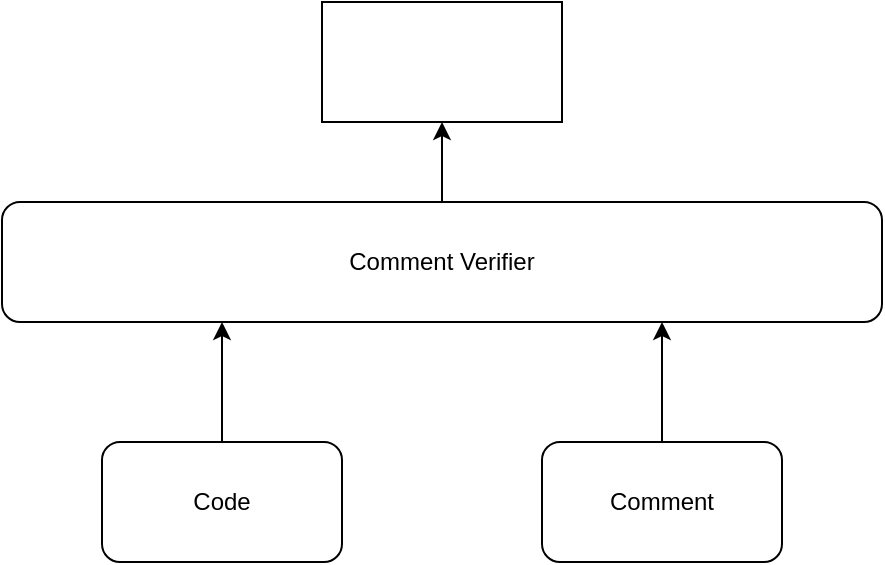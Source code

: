 <mxfile version="21.6.8" type="github">
  <diagram name="Page-1" id="A03EzcnyZWB0yI0xgy7R">
    <mxGraphModel dx="1364" dy="803" grid="1" gridSize="10" guides="1" tooltips="1" connect="1" arrows="1" fold="1" page="1" pageScale="1" pageWidth="850" pageHeight="1100" math="0" shadow="0">
      <root>
        <mxCell id="0" />
        <mxCell id="1" parent="0" />
        <mxCell id="R0GH4rJ0o_rwznftO3_i-9" value="" style="edgeStyle=orthogonalEdgeStyle;rounded=0;orthogonalLoop=1;jettySize=auto;html=1;" edge="1" parent="1" source="R0GH4rJ0o_rwznftO3_i-1" target="R0GH4rJ0o_rwznftO3_i-8">
          <mxGeometry relative="1" as="geometry" />
        </mxCell>
        <mxCell id="R0GH4rJ0o_rwznftO3_i-1" value="Comment Verifier" style="rounded=1;whiteSpace=wrap;html=1;" vertex="1" parent="1">
          <mxGeometry x="200" y="240" width="440" height="60" as="geometry" />
        </mxCell>
        <mxCell id="R0GH4rJ0o_rwznftO3_i-7" value="" style="edgeStyle=orthogonalEdgeStyle;rounded=0;orthogonalLoop=1;jettySize=auto;html=1;entryX=0.25;entryY=1;entryDx=0;entryDy=0;" edge="1" parent="1" source="R0GH4rJ0o_rwznftO3_i-2" target="R0GH4rJ0o_rwznftO3_i-1">
          <mxGeometry relative="1" as="geometry" />
        </mxCell>
        <mxCell id="R0GH4rJ0o_rwznftO3_i-2" value="Code" style="rounded=1;whiteSpace=wrap;html=1;" vertex="1" parent="1">
          <mxGeometry x="250" y="360" width="120" height="60" as="geometry" />
        </mxCell>
        <mxCell id="R0GH4rJ0o_rwznftO3_i-4" value="" style="edgeStyle=orthogonalEdgeStyle;rounded=0;orthogonalLoop=1;jettySize=auto;html=1;entryX=0.75;entryY=1;entryDx=0;entryDy=0;" edge="1" parent="1" source="R0GH4rJ0o_rwznftO3_i-3" target="R0GH4rJ0o_rwznftO3_i-1">
          <mxGeometry relative="1" as="geometry" />
        </mxCell>
        <mxCell id="R0GH4rJ0o_rwznftO3_i-3" value="Comment" style="rounded=1;whiteSpace=wrap;html=1;" vertex="1" parent="1">
          <mxGeometry x="470" y="360" width="120" height="60" as="geometry" />
        </mxCell>
        <mxCell id="R0GH4rJ0o_rwznftO3_i-8" value="" style="rounded=0;whiteSpace=wrap;html=1;" vertex="1" parent="1">
          <mxGeometry x="360" y="140" width="120" height="60" as="geometry" />
        </mxCell>
      </root>
    </mxGraphModel>
  </diagram>
</mxfile>
